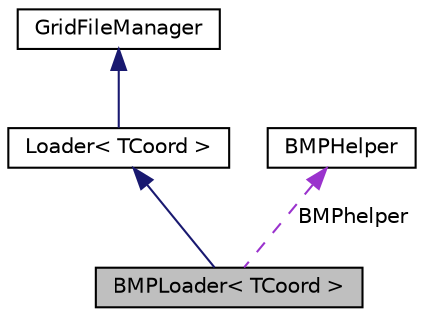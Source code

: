 digraph "BMPLoader&lt; TCoord &gt;"
{
  edge [fontname="Helvetica",fontsize="10",labelfontname="Helvetica",labelfontsize="10"];
  node [fontname="Helvetica",fontsize="10",shape=record];
  Node1 [label="BMPLoader\< TCoord \>",height=0.2,width=0.4,color="black", fillcolor="grey75", style="filled", fontcolor="black"];
  Node2 -> Node1 [dir="back",color="midnightblue",fontsize="10",style="solid",fontname="Helvetica"];
  Node2 [label="Loader\< TCoord \>",height=0.2,width=0.4,color="black", fillcolor="white", style="filled",URL="$classLoader.html"];
  Node3 -> Node2 [dir="back",color="midnightblue",fontsize="10",style="solid",fontname="Helvetica"];
  Node3 [label="GridFileManager",height=0.2,width=0.4,color="black", fillcolor="white", style="filled",URL="$classGridFileManager.html"];
  Node4 -> Node1 [dir="back",color="darkorchid3",fontsize="10",style="dashed",label=" BMPhelper" ,fontname="Helvetica"];
  Node4 [label="BMPHelper",height=0.2,width=0.4,color="black", fillcolor="white", style="filled",URL="$classBMPHelper.html"];
}
